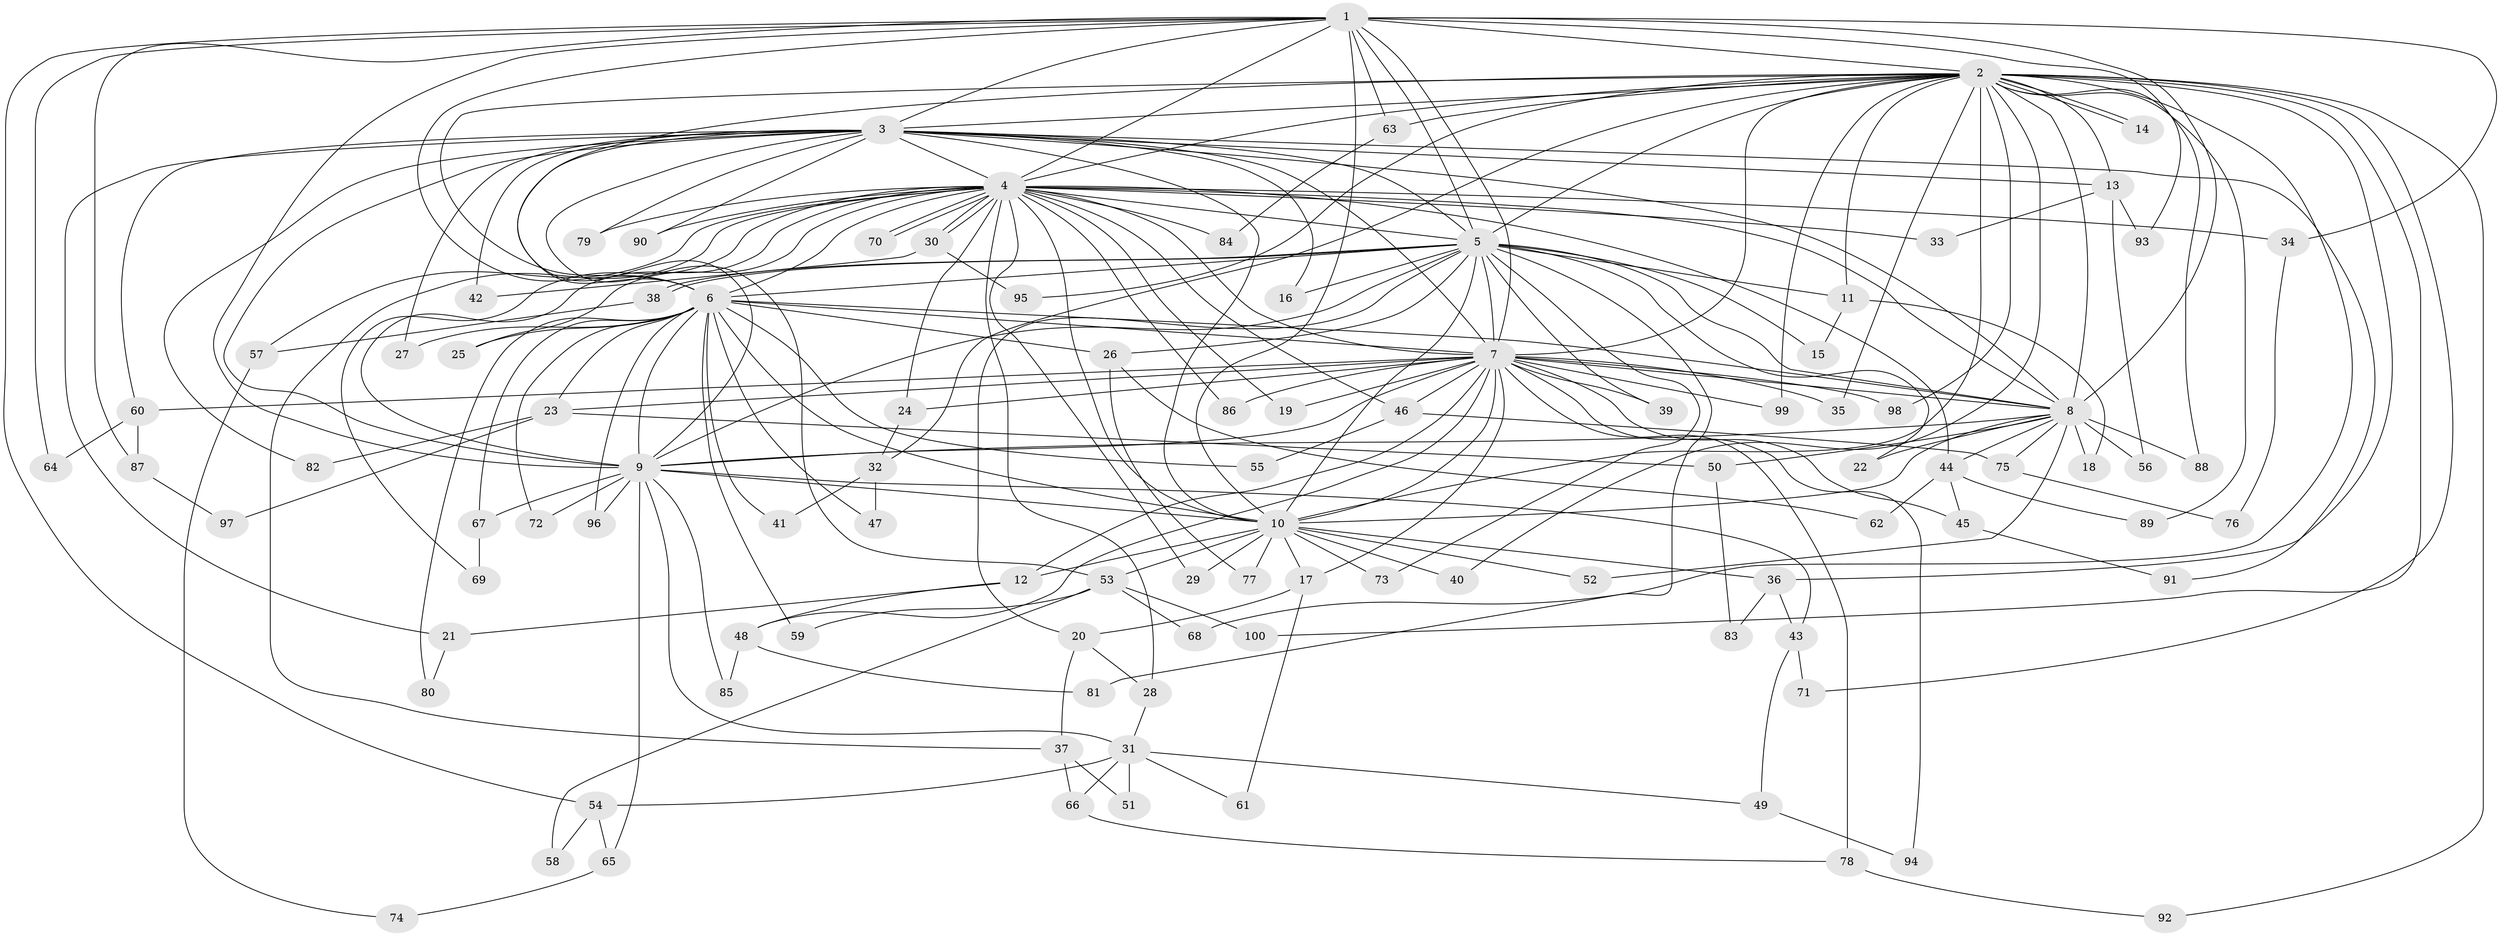 // Generated by graph-tools (version 1.1) at 2025/11/02/21/25 10:11:07]
// undirected, 100 vertices, 225 edges
graph export_dot {
graph [start="1"]
  node [color=gray90,style=filled];
  1;
  2;
  3;
  4;
  5;
  6;
  7;
  8;
  9;
  10;
  11;
  12;
  13;
  14;
  15;
  16;
  17;
  18;
  19;
  20;
  21;
  22;
  23;
  24;
  25;
  26;
  27;
  28;
  29;
  30;
  31;
  32;
  33;
  34;
  35;
  36;
  37;
  38;
  39;
  40;
  41;
  42;
  43;
  44;
  45;
  46;
  47;
  48;
  49;
  50;
  51;
  52;
  53;
  54;
  55;
  56;
  57;
  58;
  59;
  60;
  61;
  62;
  63;
  64;
  65;
  66;
  67;
  68;
  69;
  70;
  71;
  72;
  73;
  74;
  75;
  76;
  77;
  78;
  79;
  80;
  81;
  82;
  83;
  84;
  85;
  86;
  87;
  88;
  89;
  90;
  91;
  92;
  93;
  94;
  95;
  96;
  97;
  98;
  99;
  100;
  1 -- 2;
  1 -- 3;
  1 -- 4;
  1 -- 5;
  1 -- 6;
  1 -- 7;
  1 -- 8;
  1 -- 9;
  1 -- 10;
  1 -- 34;
  1 -- 54;
  1 -- 63;
  1 -- 64;
  1 -- 87;
  1 -- 93;
  2 -- 3;
  2 -- 4;
  2 -- 5;
  2 -- 6;
  2 -- 7;
  2 -- 8;
  2 -- 9;
  2 -- 10;
  2 -- 11;
  2 -- 13;
  2 -- 14;
  2 -- 14;
  2 -- 32;
  2 -- 35;
  2 -- 36;
  2 -- 40;
  2 -- 63;
  2 -- 68;
  2 -- 71;
  2 -- 88;
  2 -- 89;
  2 -- 92;
  2 -- 95;
  2 -- 98;
  2 -- 99;
  2 -- 100;
  3 -- 4;
  3 -- 5;
  3 -- 6;
  3 -- 7;
  3 -- 8;
  3 -- 9;
  3 -- 10;
  3 -- 13;
  3 -- 16;
  3 -- 21;
  3 -- 27;
  3 -- 42;
  3 -- 53;
  3 -- 60;
  3 -- 79;
  3 -- 82;
  3 -- 90;
  3 -- 91;
  4 -- 5;
  4 -- 6;
  4 -- 7;
  4 -- 8;
  4 -- 9;
  4 -- 10;
  4 -- 19;
  4 -- 24;
  4 -- 25;
  4 -- 28;
  4 -- 29;
  4 -- 30;
  4 -- 30;
  4 -- 33;
  4 -- 34;
  4 -- 37;
  4 -- 44;
  4 -- 46;
  4 -- 57;
  4 -- 69;
  4 -- 70;
  4 -- 70;
  4 -- 79;
  4 -- 84;
  4 -- 86;
  4 -- 90;
  5 -- 6;
  5 -- 7;
  5 -- 8;
  5 -- 9;
  5 -- 10;
  5 -- 11;
  5 -- 15;
  5 -- 16;
  5 -- 20;
  5 -- 22;
  5 -- 26;
  5 -- 38;
  5 -- 38;
  5 -- 39;
  5 -- 73;
  5 -- 81;
  6 -- 7;
  6 -- 8;
  6 -- 9;
  6 -- 10;
  6 -- 23;
  6 -- 25;
  6 -- 26;
  6 -- 27;
  6 -- 41;
  6 -- 47;
  6 -- 55;
  6 -- 59;
  6 -- 67;
  6 -- 72;
  6 -- 80;
  6 -- 96;
  7 -- 8;
  7 -- 9;
  7 -- 10;
  7 -- 12;
  7 -- 17;
  7 -- 19;
  7 -- 23;
  7 -- 24;
  7 -- 35;
  7 -- 39;
  7 -- 45;
  7 -- 46;
  7 -- 48;
  7 -- 60;
  7 -- 78;
  7 -- 86;
  7 -- 94;
  7 -- 98;
  7 -- 99;
  8 -- 9;
  8 -- 10;
  8 -- 18;
  8 -- 22;
  8 -- 44;
  8 -- 50;
  8 -- 52;
  8 -- 56;
  8 -- 75;
  8 -- 88;
  9 -- 10;
  9 -- 31;
  9 -- 43;
  9 -- 65;
  9 -- 67;
  9 -- 72;
  9 -- 85;
  9 -- 96;
  10 -- 12;
  10 -- 17;
  10 -- 29;
  10 -- 36;
  10 -- 40;
  10 -- 52;
  10 -- 53;
  10 -- 73;
  10 -- 77;
  11 -- 15;
  11 -- 18;
  12 -- 21;
  12 -- 48;
  13 -- 33;
  13 -- 56;
  13 -- 93;
  17 -- 20;
  17 -- 61;
  20 -- 28;
  20 -- 37;
  21 -- 80;
  23 -- 50;
  23 -- 82;
  23 -- 97;
  24 -- 32;
  26 -- 62;
  26 -- 77;
  28 -- 31;
  30 -- 42;
  30 -- 95;
  31 -- 49;
  31 -- 51;
  31 -- 54;
  31 -- 61;
  31 -- 66;
  32 -- 41;
  32 -- 47;
  34 -- 76;
  36 -- 43;
  36 -- 83;
  37 -- 51;
  37 -- 66;
  38 -- 57;
  43 -- 49;
  43 -- 71;
  44 -- 45;
  44 -- 62;
  44 -- 89;
  45 -- 91;
  46 -- 55;
  46 -- 75;
  48 -- 81;
  48 -- 85;
  49 -- 94;
  50 -- 83;
  53 -- 58;
  53 -- 59;
  53 -- 68;
  53 -- 100;
  54 -- 58;
  54 -- 65;
  57 -- 74;
  60 -- 64;
  60 -- 87;
  63 -- 84;
  65 -- 74;
  66 -- 78;
  67 -- 69;
  75 -- 76;
  78 -- 92;
  87 -- 97;
}
